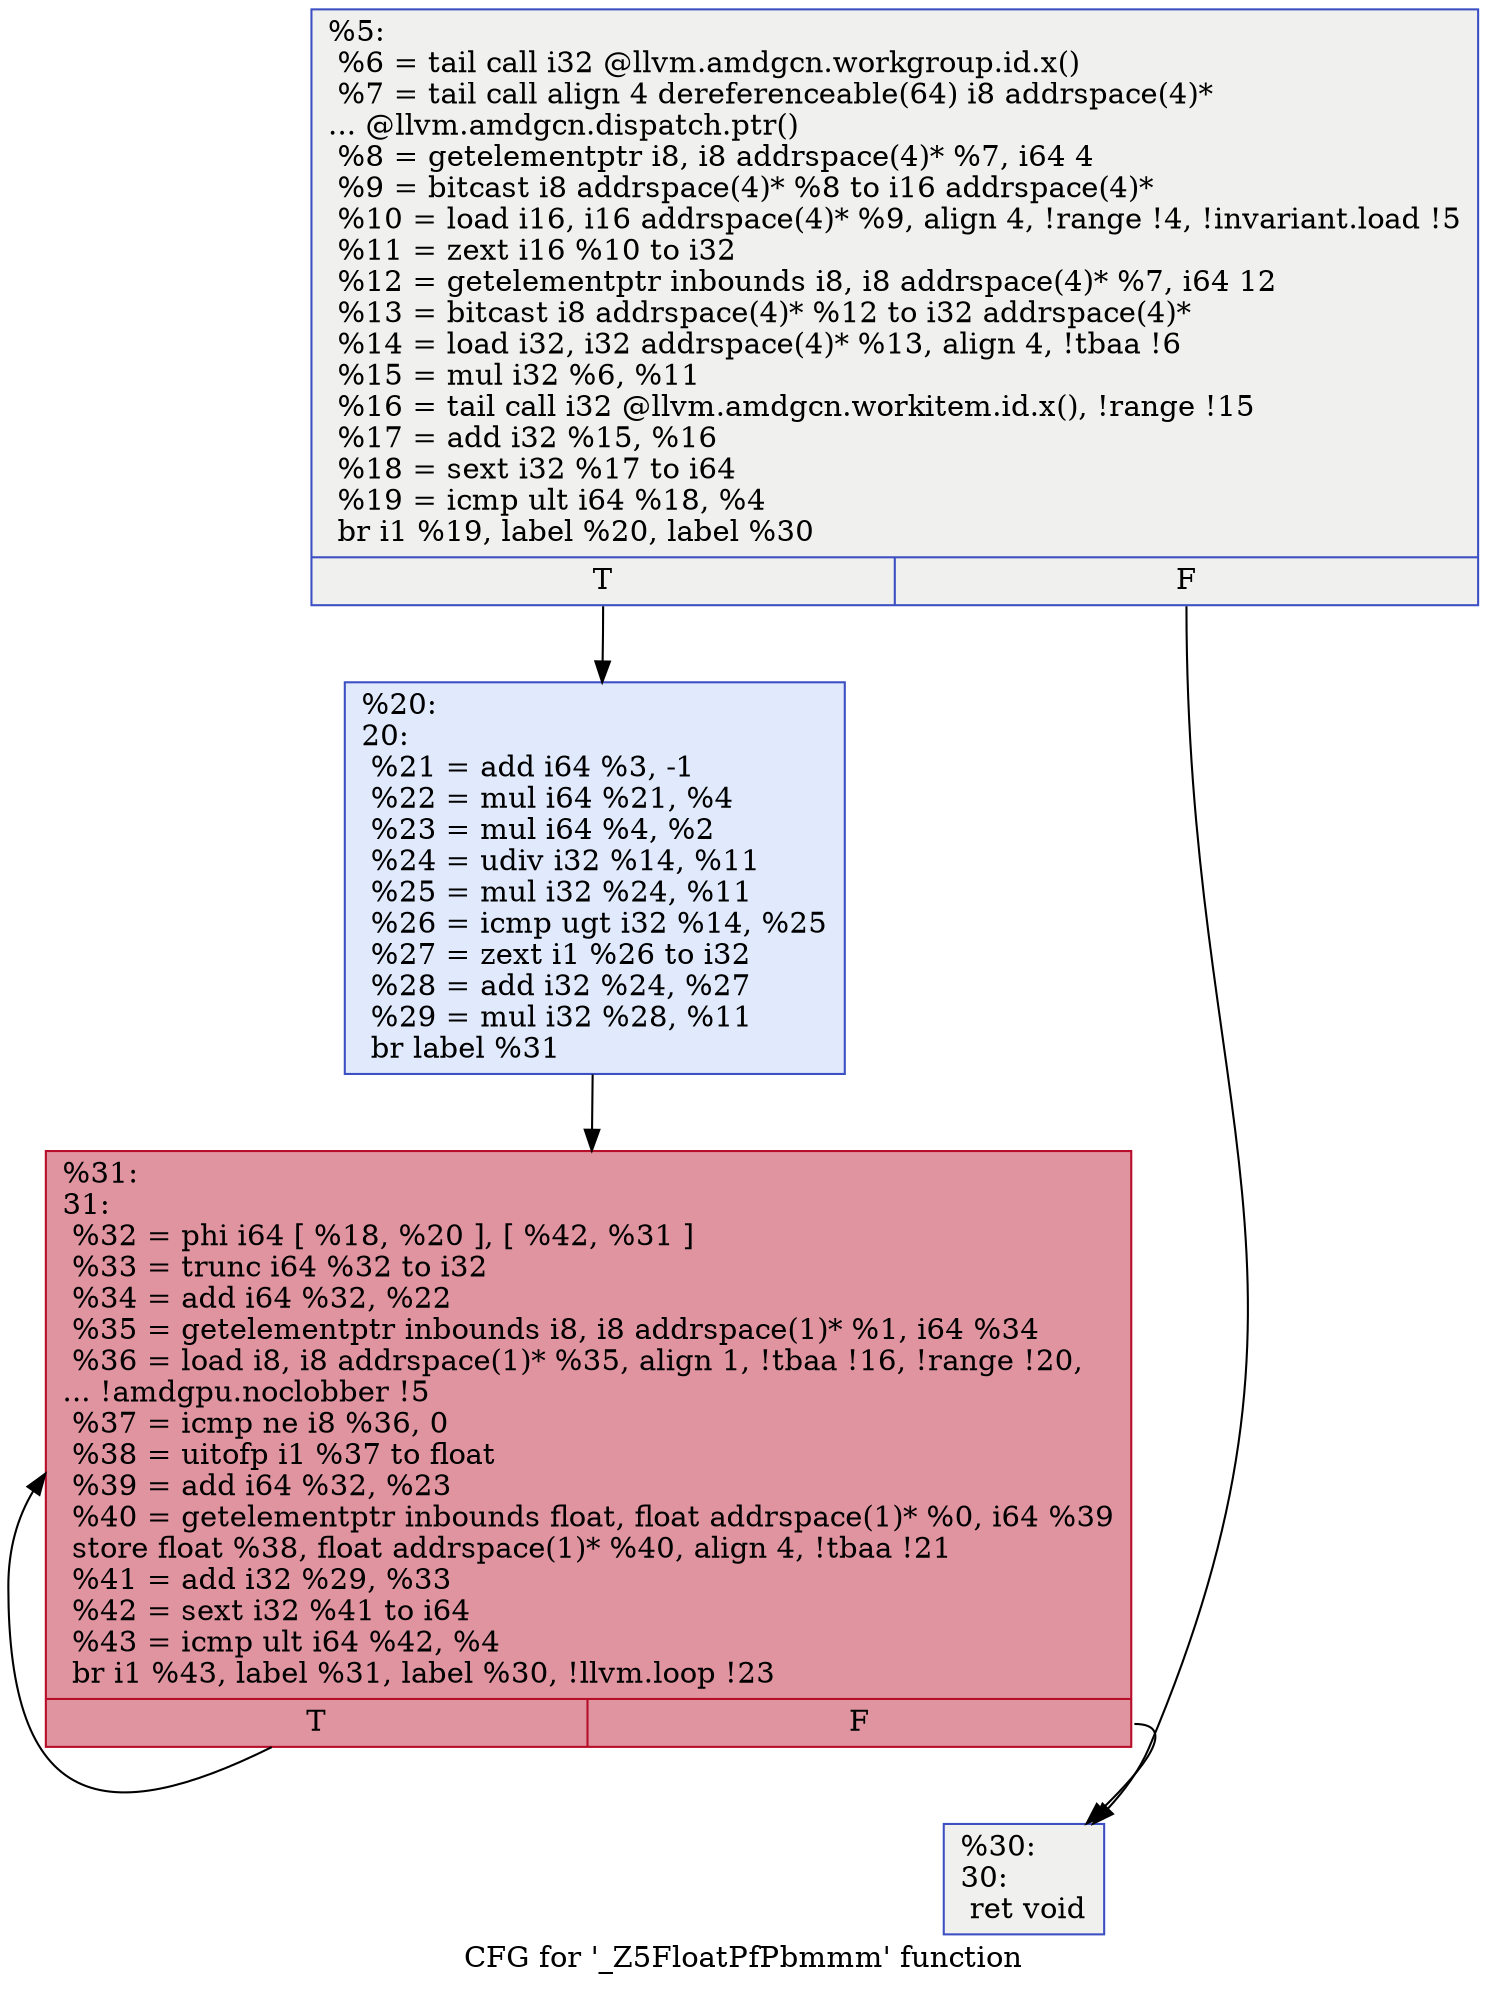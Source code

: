 digraph "CFG for '_Z5FloatPfPbmmm' function" {
	label="CFG for '_Z5FloatPfPbmmm' function";

	Node0x5cd0560 [shape=record,color="#3d50c3ff", style=filled, fillcolor="#dedcdb70",label="{%5:\l  %6 = tail call i32 @llvm.amdgcn.workgroup.id.x()\l  %7 = tail call align 4 dereferenceable(64) i8 addrspace(4)*\l... @llvm.amdgcn.dispatch.ptr()\l  %8 = getelementptr i8, i8 addrspace(4)* %7, i64 4\l  %9 = bitcast i8 addrspace(4)* %8 to i16 addrspace(4)*\l  %10 = load i16, i16 addrspace(4)* %9, align 4, !range !4, !invariant.load !5\l  %11 = zext i16 %10 to i32\l  %12 = getelementptr inbounds i8, i8 addrspace(4)* %7, i64 12\l  %13 = bitcast i8 addrspace(4)* %12 to i32 addrspace(4)*\l  %14 = load i32, i32 addrspace(4)* %13, align 4, !tbaa !6\l  %15 = mul i32 %6, %11\l  %16 = tail call i32 @llvm.amdgcn.workitem.id.x(), !range !15\l  %17 = add i32 %15, %16\l  %18 = sext i32 %17 to i64\l  %19 = icmp ult i64 %18, %4\l  br i1 %19, label %20, label %30\l|{<s0>T|<s1>F}}"];
	Node0x5cd0560:s0 -> Node0x5cd2840;
	Node0x5cd0560:s1 -> Node0x5cd28d0;
	Node0x5cd2840 [shape=record,color="#3d50c3ff", style=filled, fillcolor="#b9d0f970",label="{%20:\l20:                                               \l  %21 = add i64 %3, -1\l  %22 = mul i64 %21, %4\l  %23 = mul i64 %4, %2\l  %24 = udiv i32 %14, %11\l  %25 = mul i32 %24, %11\l  %26 = icmp ugt i32 %14, %25\l  %27 = zext i1 %26 to i32\l  %28 = add i32 %24, %27\l  %29 = mul i32 %28, %11\l  br label %31\l}"];
	Node0x5cd2840 -> Node0x5cd2f00;
	Node0x5cd28d0 [shape=record,color="#3d50c3ff", style=filled, fillcolor="#dedcdb70",label="{%30:\l30:                                               \l  ret void\l}"];
	Node0x5cd2f00 [shape=record,color="#b70d28ff", style=filled, fillcolor="#b70d2870",label="{%31:\l31:                                               \l  %32 = phi i64 [ %18, %20 ], [ %42, %31 ]\l  %33 = trunc i64 %32 to i32\l  %34 = add i64 %32, %22\l  %35 = getelementptr inbounds i8, i8 addrspace(1)* %1, i64 %34\l  %36 = load i8, i8 addrspace(1)* %35, align 1, !tbaa !16, !range !20,\l... !amdgpu.noclobber !5\l  %37 = icmp ne i8 %36, 0\l  %38 = uitofp i1 %37 to float\l  %39 = add i64 %32, %23\l  %40 = getelementptr inbounds float, float addrspace(1)* %0, i64 %39\l  store float %38, float addrspace(1)* %40, align 4, !tbaa !21\l  %41 = add i32 %29, %33\l  %42 = sext i32 %41 to i64\l  %43 = icmp ult i64 %42, %4\l  br i1 %43, label %31, label %30, !llvm.loop !23\l|{<s0>T|<s1>F}}"];
	Node0x5cd2f00:s0 -> Node0x5cd2f00;
	Node0x5cd2f00:s1 -> Node0x5cd28d0;
}
